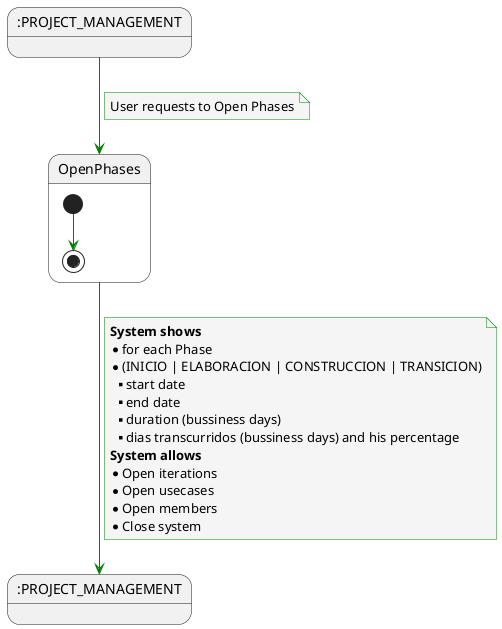 @startuml
    skinparam {
        NoteBackgroundColor #whiteSmoke
        ArrowColor #green
        NoteBorderColor #green
    }

    state PROJECT_MANAGEMENTSTART as ":PROJECT_MANAGEMENT"
    state PROJECT_MANAGEMENTEND as ":PROJECT_MANAGEMENT"


    PROJECT_MANAGEMENTSTART --> OpenPhases
    note on link
        User requests to Open Phases
    end note

    state OpenPhases{
        [*] --> [*]

    }

    OpenPhases --> PROJECT_MANAGEMENTEND
        note on link
            <b>System shows</b>
            * for each Phase
            * (INICIO | ELABORACION | CONSTRUCCION | TRANSICION)
            ** start date
            ** end date
            ** duration (bussiness days)
            ** dias transcurridos (bussiness days) and his percentage
            <b>System allows</b>
            * Open iterations
            * Open usecases
            * Open members
            * Close system
        end note




@enduml
